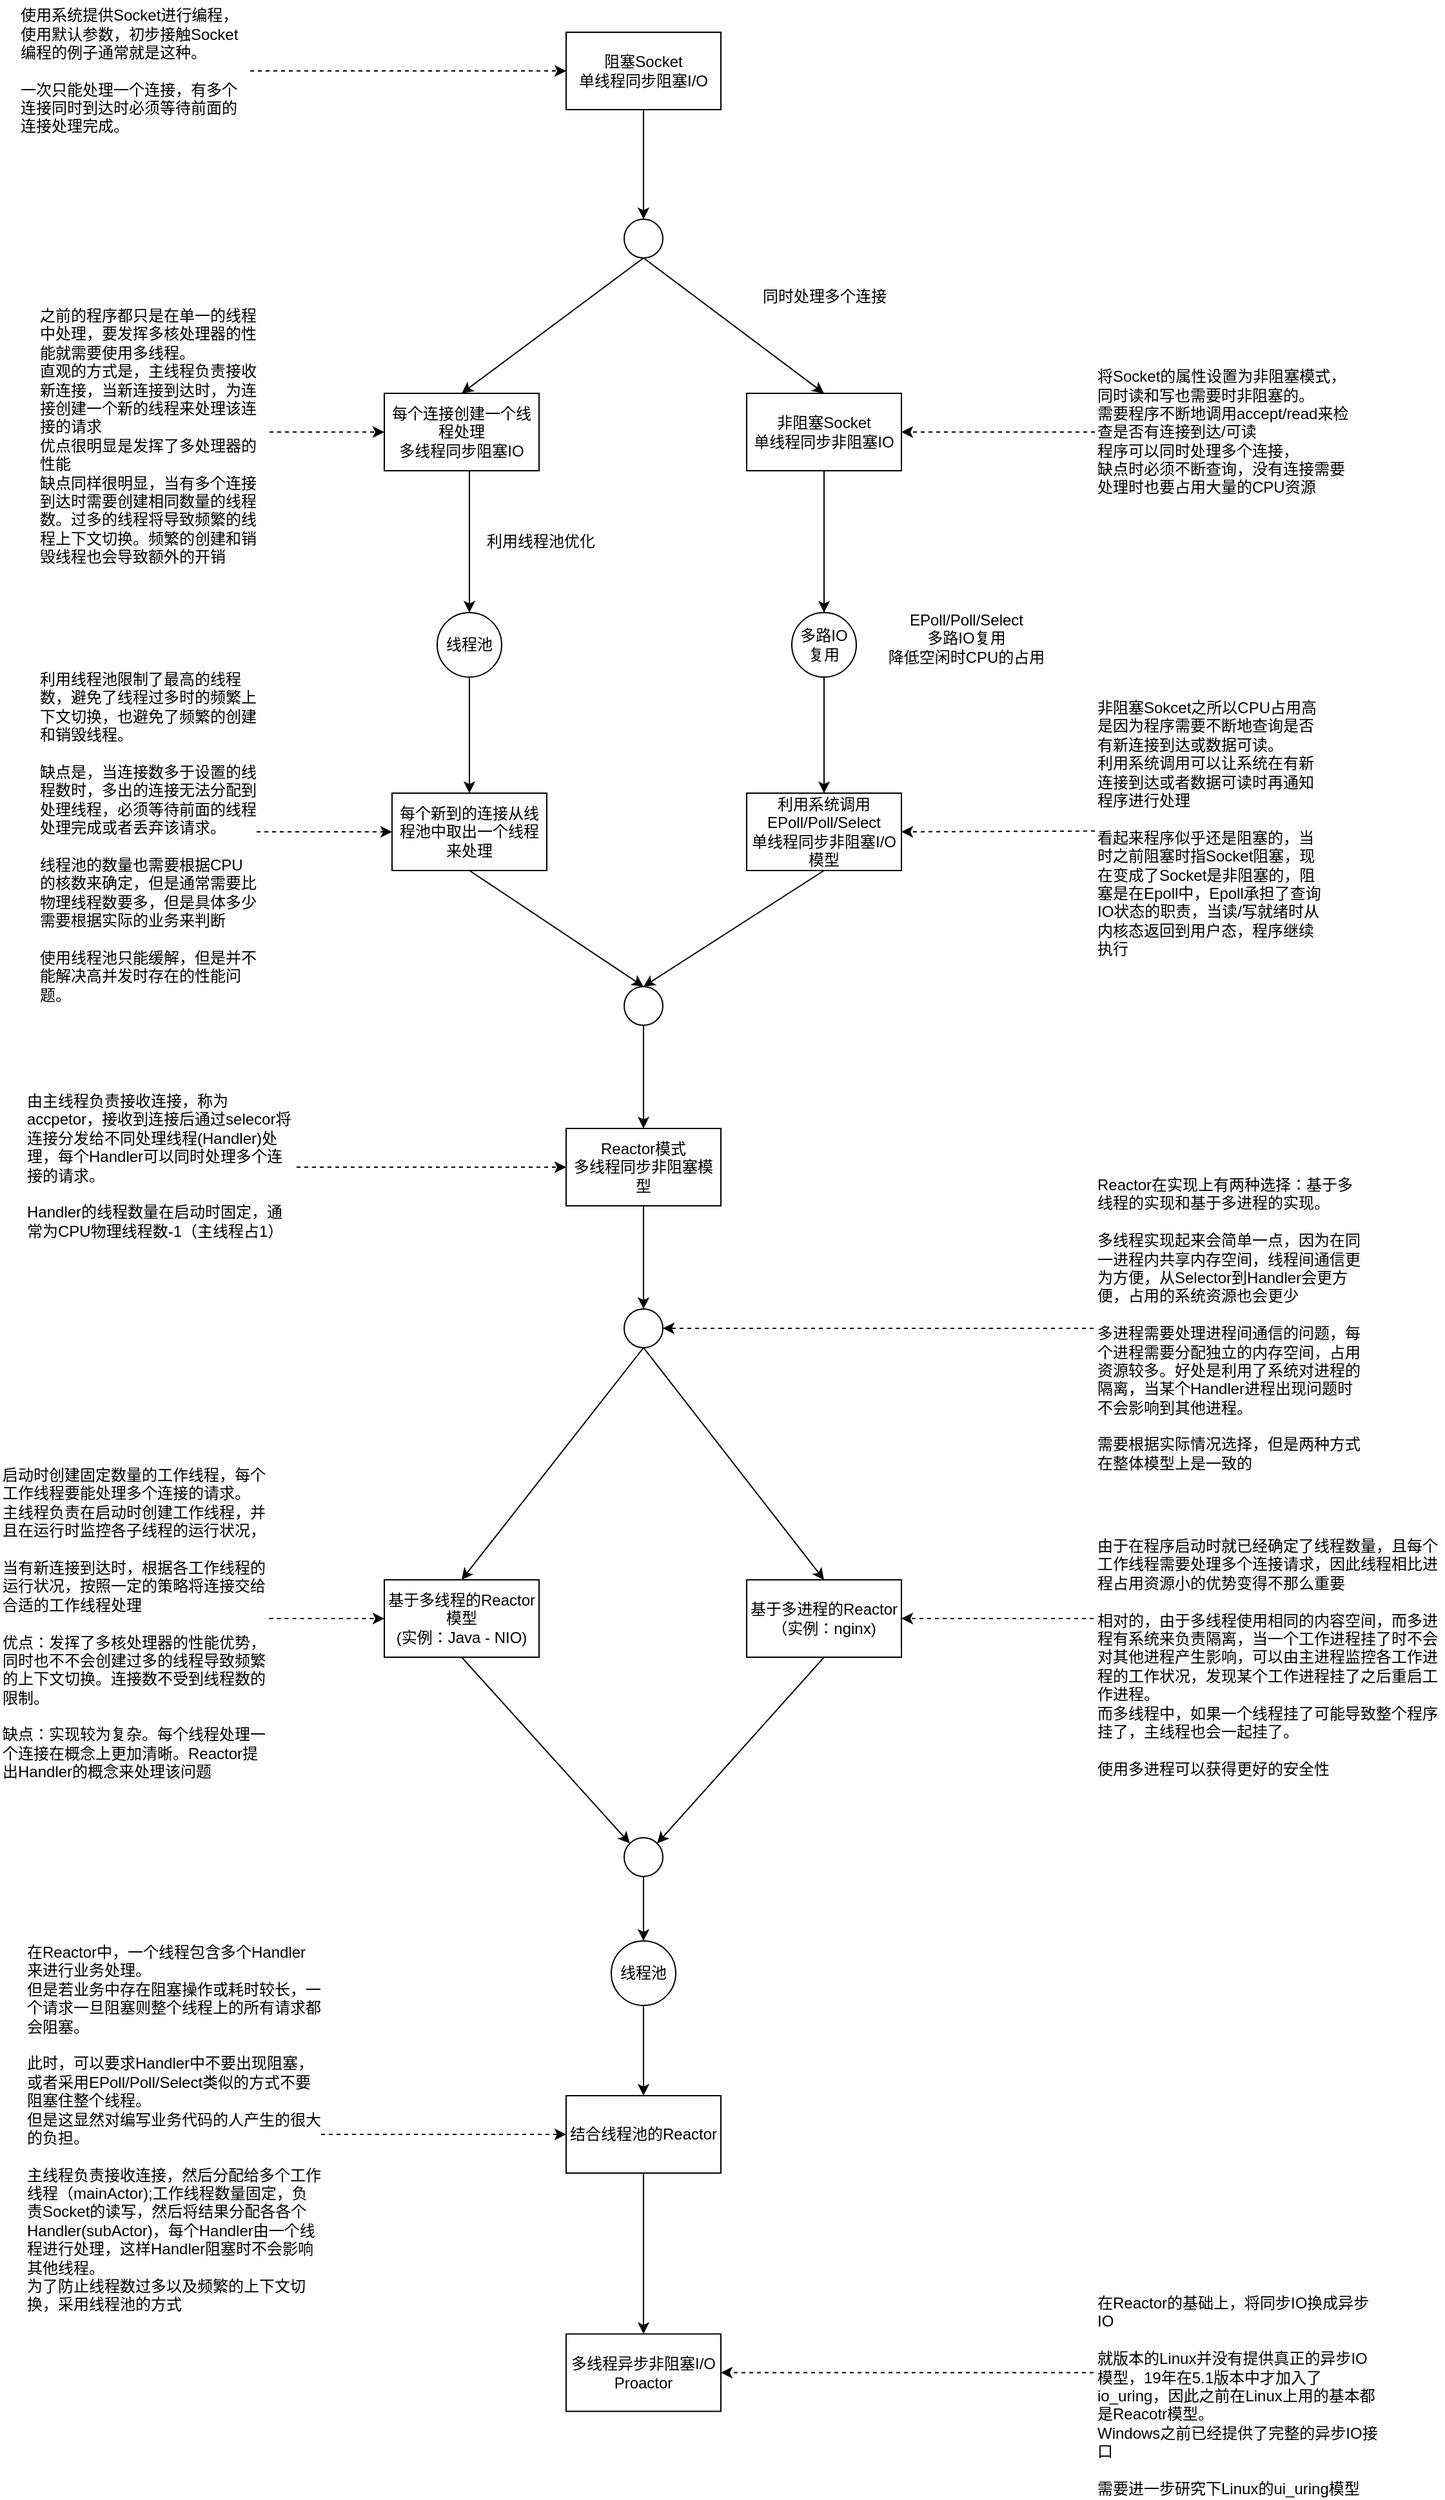 <mxfile version="20.2.3" type="device" pages="2"><diagram name="网络IO模型梳理" id="EY-n12XjxzILuMTg9QPf"><mxGraphModel dx="1209" dy="1914" grid="1" gridSize="10" guides="1" tooltips="1" connect="1" arrows="1" fold="1" page="1" pageScale="1" pageWidth="827" pageHeight="1169" math="0" shadow="0"><root><mxCell id="IfvwFBMRvWZeOpWMusgW-0"/><mxCell id="IfvwFBMRvWZeOpWMusgW-1" parent="IfvwFBMRvWZeOpWMusgW-0"/><mxCell id="IfvwFBMRvWZeOpWMusgW-2" value="阻塞Socket&lt;br&gt;单线程同步阻塞I/O" style="rounded=0;whiteSpace=wrap;html=1;" vertex="1" parent="IfvwFBMRvWZeOpWMusgW-1"><mxGeometry x="460" y="-40" width="120" height="60" as="geometry"/></mxCell><mxCell id="IfvwFBMRvWZeOpWMusgW-3" value="使用系统提供Socket进行编程，使用默认参数，初步接触Socket编程的例子通常就是这种。&lt;br&gt;&lt;br&gt;一次只能处理一个连接，有多个连接同时到达时必须等待前面的连接处理完成。" style="text;html=1;strokeColor=none;fillColor=none;align=left;verticalAlign=middle;whiteSpace=wrap;rounded=0;" vertex="1" parent="IfvwFBMRvWZeOpWMusgW-1"><mxGeometry x="35" y="-65" width="180" height="110" as="geometry"/></mxCell><mxCell id="IfvwFBMRvWZeOpWMusgW-4" value="" style="endArrow=classic;html=1;rounded=0;entryX=0;entryY=0.5;entryDx=0;entryDy=0;dashed=1;exitX=1;exitY=0.5;exitDx=0;exitDy=0;" edge="1" parent="IfvwFBMRvWZeOpWMusgW-1" source="IfvwFBMRvWZeOpWMusgW-3" target="IfvwFBMRvWZeOpWMusgW-2"><mxGeometry width="50" height="50" relative="1" as="geometry"><mxPoint x="236" y="94" as="sourcePoint"/><mxPoint x="276" y="480" as="targetPoint"/></mxGeometry></mxCell><mxCell id="IfvwFBMRvWZeOpWMusgW-6" value="将Socket的属性设置为非阻塞模式，同时读和写也需要时非阻塞的。&lt;br&gt;需要程序不断地调用accept/read来检查是否有连接到达/可读&lt;br&gt;程序可以同时处理多个连接，&lt;br&gt;缺点时必须不断查询，没有连接需要处理时也要占用大量的CPU资源" style="text;html=1;strokeColor=none;fillColor=none;align=left;verticalAlign=middle;whiteSpace=wrap;rounded=0;" vertex="1" parent="IfvwFBMRvWZeOpWMusgW-1"><mxGeometry x="870" y="207.5" width="200" height="125" as="geometry"/></mxCell><mxCell id="IfvwFBMRvWZeOpWMusgW-7" value="" style="endArrow=classic;html=1;rounded=0;dashed=1;entryX=1;entryY=0.5;entryDx=0;entryDy=0;exitX=0;exitY=0.5;exitDx=0;exitDy=0;" edge="1" parent="IfvwFBMRvWZeOpWMusgW-1" source="IfvwFBMRvWZeOpWMusgW-6" target="R8QxZTjYclnyO-vlnlbf-2"><mxGeometry width="50" height="50" relative="1" as="geometry"><mxPoint x="870" y="270" as="sourcePoint"/><mxPoint x="354" y="470" as="targetPoint"/></mxGeometry></mxCell><mxCell id="IfvwFBMRvWZeOpWMusgW-8" value="" style="endArrow=classic;html=1;rounded=0;exitX=0.5;exitY=1;exitDx=0;exitDy=0;strokeWidth=1;entryX=0.5;entryY=0;entryDx=0;entryDy=0;" edge="1" parent="IfvwFBMRvWZeOpWMusgW-1" source="IfvwFBMRvWZeOpWMusgW-2" target="R8QxZTjYclnyO-vlnlbf-0"><mxGeometry width="50" height="50" relative="1" as="geometry"><mxPoint x="156" y="370" as="sourcePoint"/><mxPoint x="400" y="90" as="targetPoint"/></mxGeometry></mxCell><mxCell id="IfvwFBMRvWZeOpWMusgW-9" value="同时处理多个连接" style="text;html=1;align=center;verticalAlign=middle;resizable=0;points=[];autosize=1;strokeColor=none;fillColor=none;" vertex="1" parent="IfvwFBMRvWZeOpWMusgW-1"><mxGeometry x="600" y="150" width="120" height="30" as="geometry"/></mxCell><mxCell id="IfvwFBMRvWZeOpWMusgW-10" value="利用系统调用EPoll/Poll/Select&lt;br&gt;单线程同步非阻塞I/O模型" style="rounded=0;whiteSpace=wrap;html=1;" vertex="1" parent="IfvwFBMRvWZeOpWMusgW-1"><mxGeometry x="600" y="550" width="120" height="60" as="geometry"/></mxCell><mxCell id="IfvwFBMRvWZeOpWMusgW-11" value="非阻塞Sokcet之所以CPU占用高是因为程序需要不断地查询是否有新连接到达或数据可读。&lt;br&gt;利用系统调用可以让系统在有新连接到达或者数据可读时再通知程序进行处理&lt;br&gt;&lt;br&gt;看起来程序似乎还是阻塞的，当时之前阻塞时指Socket阻塞，现在变成了Socket是非阻塞的，阻塞是在Epoll中，Epoll承担了查询IO状态的职责，当读/写就绪时从内核态返回到用户态，程序继续执行" style="text;html=1;strokeColor=none;fillColor=none;align=left;verticalAlign=top;whiteSpace=wrap;rounded=0;" vertex="1" parent="IfvwFBMRvWZeOpWMusgW-1"><mxGeometry x="870" y="470" width="180" height="218.75" as="geometry"/></mxCell><mxCell id="IfvwFBMRvWZeOpWMusgW-14" value="" style="endArrow=classic;html=1;rounded=0;dashed=1;entryX=1;entryY=0.5;entryDx=0;entryDy=0;exitX=0;exitY=0.5;exitDx=0;exitDy=0;" edge="1" parent="IfvwFBMRvWZeOpWMusgW-1" source="IfvwFBMRvWZeOpWMusgW-11" target="IfvwFBMRvWZeOpWMusgW-10"><mxGeometry width="50" height="50" relative="1" as="geometry"><mxPoint x="930" y="430" as="sourcePoint"/><mxPoint x="810" y="410" as="targetPoint"/></mxGeometry></mxCell><mxCell id="IfvwFBMRvWZeOpWMusgW-16" value="&lt;span style=&quot;&quot;&gt;EPoll/Poll&lt;/span&gt;&lt;span style=&quot;&quot;&gt;/Select&lt;/span&gt;&lt;br&gt;多路IO复用&lt;br&gt;降低空闲时CPU的占用" style="text;html=1;align=center;verticalAlign=middle;resizable=0;points=[];autosize=1;strokeColor=none;fillColor=none;" vertex="1" parent="IfvwFBMRvWZeOpWMusgW-1"><mxGeometry x="700" y="400" width="140" height="60" as="geometry"/></mxCell><mxCell id="IfvwFBMRvWZeOpWMusgW-20" value="基于多线程的Reactor模型&lt;br&gt;(实例：Java - NIO)" style="rounded=0;whiteSpace=wrap;html=1;" vertex="1" parent="IfvwFBMRvWZeOpWMusgW-1"><mxGeometry x="319" y="1160" width="120" height="60" as="geometry"/></mxCell><mxCell id="IfvwFBMRvWZeOpWMusgW-21" value="" style="endArrow=classic;html=1;rounded=0;strokeWidth=1;entryX=0.5;entryY=0;entryDx=0;entryDy=0;exitX=0.5;exitY=1;exitDx=0;exitDy=0;" edge="1" parent="IfvwFBMRvWZeOpWMusgW-1" source="R8QxZTjYclnyO-vlnlbf-17" target="IfvwFBMRvWZeOpWMusgW-20"><mxGeometry width="50" height="50" relative="1" as="geometry"><mxPoint x="510" y="920" as="sourcePoint"/><mxPoint x="920" y="500" as="targetPoint"/></mxGeometry></mxCell><mxCell id="IfvwFBMRvWZeOpWMusgW-22" value="" style="endArrow=classic;html=1;rounded=0;strokeWidth=1;exitX=0.5;exitY=1;exitDx=0;exitDy=0;entryX=0.5;entryY=0;entryDx=0;entryDy=0;" edge="1" parent="IfvwFBMRvWZeOpWMusgW-1" target="IfvwFBMRvWZeOpWMusgW-34"><mxGeometry width="50" height="50" relative="1" as="geometry"><mxPoint x="385" y="300" as="sourcePoint"/><mxPoint x="1265" y="-60" as="targetPoint"/></mxGeometry></mxCell><mxCell id="IfvwFBMRvWZeOpWMusgW-23" value="每个新到的连接从线程池中取出一个线程来处理" style="rounded=0;whiteSpace=wrap;html=1;align=center;" vertex="1" parent="IfvwFBMRvWZeOpWMusgW-1"><mxGeometry x="325" y="550" width="120" height="60" as="geometry"/></mxCell><mxCell id="IfvwFBMRvWZeOpWMusgW-24" value="之前的程序都只是在单一的线程中处理，要发挥多核处理器的性能就需要使用多线程。&lt;br&gt;直观的方式是，主线程负责接收新连接，当新连接到达时，为连接创建一个新的线程来处理该连接的请求&lt;br&gt;优点很明显是发挥了多处理器的性能&lt;br&gt;缺点同样很明显，当有多个连接到达时需要创建相同数量的线程数。过多的线程将导致频繁的线程上下文切换。频繁的创建和销毁线程也会导致额外的开销" style="text;html=1;strokeColor=none;fillColor=none;align=left;verticalAlign=top;whiteSpace=wrap;rounded=0;" vertex="1" parent="IfvwFBMRvWZeOpWMusgW-1"><mxGeometry x="50" y="166.25" width="180" height="207.5" as="geometry"/></mxCell><mxCell id="IfvwFBMRvWZeOpWMusgW-25" value="" style="endArrow=classic;html=1;rounded=0;dashed=1;exitX=1;exitY=0.5;exitDx=0;exitDy=0;entryX=0;entryY=0.5;entryDx=0;entryDy=0;" edge="1" parent="IfvwFBMRvWZeOpWMusgW-1" source="IfvwFBMRvWZeOpWMusgW-24" target="R8QxZTjYclnyO-vlnlbf-1"><mxGeometry width="50" height="50" relative="1" as="geometry"><mxPoint x="1160" y="887.5" as="sourcePoint"/><mxPoint x="290" y="590" as="targetPoint"/></mxGeometry></mxCell><mxCell id="IfvwFBMRvWZeOpWMusgW-26" value="利用线程池优化" style="text;html=1;align=center;verticalAlign=middle;resizable=0;points=[];autosize=1;strokeColor=none;fillColor=none;" vertex="1" parent="IfvwFBMRvWZeOpWMusgW-1"><mxGeometry x="385" y="340" width="110" height="30" as="geometry"/></mxCell><mxCell id="IfvwFBMRvWZeOpWMusgW-27" value="利用线程池限制了最高的线程数，避免了线程过多时的频繁上下文切换，也避免了频繁的创建和销毁线程。&lt;br&gt;&lt;br&gt;缺点是，当连接数多于设置的线程数时，多出的连接无法分配到处理线程，必须等待前面的线程处理完成或者丢弃该请求。&lt;br&gt;&lt;br&gt;线程池的数量也需要根据CPU的核数来确定，但是通常需要比物理线程数要多，但是具体多少需要根据实际的业务来判断&lt;br&gt;&lt;br&gt;使用线程池只能缓解，但是并不能解决高并发时存在的性能问题。" style="text;html=1;strokeColor=none;fillColor=none;align=left;verticalAlign=top;whiteSpace=wrap;rounded=0;" vertex="1" parent="IfvwFBMRvWZeOpWMusgW-1"><mxGeometry x="50" y="447.5" width="170" height="265" as="geometry"/></mxCell><mxCell id="IfvwFBMRvWZeOpWMusgW-28" value="" style="endArrow=classic;html=1;rounded=0;dashed=1;entryX=0;entryY=0.5;entryDx=0;entryDy=0;exitX=1;exitY=0.5;exitDx=0;exitDy=0;" edge="1" parent="IfvwFBMRvWZeOpWMusgW-1" source="IfvwFBMRvWZeOpWMusgW-27" target="IfvwFBMRvWZeOpWMusgW-23"><mxGeometry width="50" height="50" relative="1" as="geometry"><mxPoint x="1430" y="830" as="sourcePoint"/><mxPoint x="1429.5" y="740" as="targetPoint"/></mxGeometry></mxCell><mxCell id="IfvwFBMRvWZeOpWMusgW-29" value="基于多进程的Reactor&lt;br&gt;（实例：nginx)" style="rounded=0;whiteSpace=wrap;html=1;" vertex="1" parent="IfvwFBMRvWZeOpWMusgW-1"><mxGeometry x="600" y="1160" width="120" height="60" as="geometry"/></mxCell><mxCell id="IfvwFBMRvWZeOpWMusgW-31" value="启动时创建固定数量的工作线程，每个工作线程要能处理多个连接的请求。&lt;br&gt;主线程负责在启动时创建工作线程，并且在运行时监控各子线程的运行状况，&lt;br&gt;&lt;br&gt;当有新连接到达时，根据各工作线程的运行状况，按照一定的策略将连接交给合适的工作线程处理&lt;br&gt;&lt;br&gt;优点：发挥了多核处理器的性能优势，同时也不不会创建过多的线程导致频繁的上下文切换。连接数不受到线程数的限制。&lt;br&gt;&lt;br&gt;缺点：实现较为复杂。每个线程处理一个连接在概念上更加清晰。Reactor提出Handler的概念来处理该问题" style="text;html=1;strokeColor=none;fillColor=none;align=left;verticalAlign=top;whiteSpace=wrap;rounded=0;dashed=1;dashPattern=1 1;perimeterSpacing=1;" vertex="1" parent="IfvwFBMRvWZeOpWMusgW-1"><mxGeometry x="21.25" y="1065" width="207.5" height="250" as="geometry"/></mxCell><mxCell id="IfvwFBMRvWZeOpWMusgW-32" value="" style="endArrow=classic;html=1;rounded=0;dashed=1;entryX=0;entryY=0.5;entryDx=0;entryDy=0;exitX=1;exitY=0.5;exitDx=0;exitDy=0;" edge="1" parent="IfvwFBMRvWZeOpWMusgW-1" source="IfvwFBMRvWZeOpWMusgW-31" target="IfvwFBMRvWZeOpWMusgW-20"><mxGeometry width="50" height="50" relative="1" as="geometry"><mxPoint x="970" y="450" as="sourcePoint"/><mxPoint x="970" y="360" as="targetPoint"/></mxGeometry></mxCell><mxCell id="IfvwFBMRvWZeOpWMusgW-33" value="由于在程序启动时就已经确定了线程数量，且每个工作线程需要处理多个连接请求，因此线程相比进程占用资源小的优势变得不那么重要&lt;br&gt;&lt;br&gt;相对的，由于多线程使用相同的内容空间，而多进程有系统来负责隔离，当一个工作进程挂了时不会对其他进程产生影响，可以由主进程监控各工作进程的工作状况，发现某个工作进程挂了之后重启工作进程。&lt;br&gt;而多线程中，如果一个线程挂了可能导致整个程序挂了，主线程也会一起挂了。&lt;br&gt;&lt;br&gt;使用多进程可以获得更好的安全性" style="text;html=1;strokeColor=none;fillColor=none;align=left;verticalAlign=top;whiteSpace=wrap;rounded=0;dashed=1;dashPattern=1 1;perimeterSpacing=1;" vertex="1" parent="IfvwFBMRvWZeOpWMusgW-1"><mxGeometry x="870" y="1120" width="270" height="140" as="geometry"/></mxCell><mxCell id="IfvwFBMRvWZeOpWMusgW-34" value="线程池" style="ellipse;whiteSpace=wrap;html=1;aspect=fixed;" vertex="1" parent="IfvwFBMRvWZeOpWMusgW-1"><mxGeometry x="360" y="410" width="50" height="50" as="geometry"/></mxCell><mxCell id="IfvwFBMRvWZeOpWMusgW-35" value="" style="endArrow=classic;html=1;rounded=0;strokeWidth=1;exitX=0.5;exitY=1;exitDx=0;exitDy=0;entryX=0.5;entryY=0;entryDx=0;entryDy=0;" edge="1" parent="IfvwFBMRvWZeOpWMusgW-1" source="IfvwFBMRvWZeOpWMusgW-34" target="IfvwFBMRvWZeOpWMusgW-23"><mxGeometry width="50" height="50" relative="1" as="geometry"><mxPoint x="1355" y="-60.4" as="sourcePoint"/><mxPoint x="1445.0" y="-60.4" as="targetPoint"/></mxGeometry></mxCell><mxCell id="IfvwFBMRvWZeOpWMusgW-36" value="" style="endArrow=classic;html=1;rounded=0;strokeWidth=1;entryX=0.5;entryY=0;entryDx=0;entryDy=0;exitX=0.5;exitY=1;exitDx=0;exitDy=0;" edge="1" parent="IfvwFBMRvWZeOpWMusgW-1" source="IfvwFBMRvWZeOpWMusgW-39" target="R8QxZTjYclnyO-vlnlbf-22"><mxGeometry width="50" height="50" relative="1" as="geometry"><mxPoint x="1260" y="500" as="sourcePoint"/><mxPoint x="475.607" y="1504.393" as="targetPoint"/></mxGeometry></mxCell><mxCell id="IfvwFBMRvWZeOpWMusgW-39" value="" style="ellipse;whiteSpace=wrap;html=1;aspect=fixed;" vertex="1" parent="IfvwFBMRvWZeOpWMusgW-1"><mxGeometry x="505" y="1360" width="30" height="30" as="geometry"/></mxCell><mxCell id="IfvwFBMRvWZeOpWMusgW-40" value="" style="endArrow=classic;html=1;rounded=0;strokeWidth=1;exitX=0.5;exitY=1;exitDx=0;exitDy=0;entryX=1;entryY=0;entryDx=0;entryDy=0;" edge="1" parent="IfvwFBMRvWZeOpWMusgW-1" source="IfvwFBMRvWZeOpWMusgW-29" target="IfvwFBMRvWZeOpWMusgW-39"><mxGeometry width="50" height="50" relative="1" as="geometry"><mxPoint x="1300" y="400" as="sourcePoint"/><mxPoint x="1350" y="350" as="targetPoint"/></mxGeometry></mxCell><mxCell id="IfvwFBMRvWZeOpWMusgW-41" value="" style="endArrow=classic;html=1;rounded=0;strokeWidth=1;exitX=0.5;exitY=1;exitDx=0;exitDy=0;entryX=0;entryY=0;entryDx=0;entryDy=0;" edge="1" parent="IfvwFBMRvWZeOpWMusgW-1" source="IfvwFBMRvWZeOpWMusgW-20" target="IfvwFBMRvWZeOpWMusgW-39"><mxGeometry width="50" height="50" relative="1" as="geometry"><mxPoint x="1220" y="600" as="sourcePoint"/><mxPoint x="1270" y="550" as="targetPoint"/></mxGeometry></mxCell><mxCell id="IfvwFBMRvWZeOpWMusgW-44" value="结合线程池的Reactor" style="rounded=0;whiteSpace=wrap;html=1;" vertex="1" parent="IfvwFBMRvWZeOpWMusgW-1"><mxGeometry x="460" y="1560" width="120" height="60" as="geometry"/></mxCell><mxCell id="IfvwFBMRvWZeOpWMusgW-45" value="" style="endArrow=classic;html=1;rounded=0;strokeWidth=1;exitX=0.5;exitY=1;exitDx=0;exitDy=0;entryX=0.5;entryY=0;entryDx=0;entryDy=0;" edge="1" parent="IfvwFBMRvWZeOpWMusgW-1" source="R8QxZTjYclnyO-vlnlbf-22" target="IfvwFBMRvWZeOpWMusgW-44"><mxGeometry width="50" height="50" relative="1" as="geometry"><mxPoint x="465" y="1530" as="sourcePoint"/><mxPoint x="1760" y="510" as="targetPoint"/></mxGeometry></mxCell><mxCell id="IfvwFBMRvWZeOpWMusgW-46" value="在Reactor中，一个线程包含多个Handler来进行业务处理。&lt;br&gt;但是若业务中存在阻塞操作或耗时较长，一个请求一旦阻塞则整个线程上的所有请求都会阻塞。&lt;br&gt;&lt;br&gt;此时，可以要求Handler中不要出现阻塞，或者采用EPoll/Poll/Select类似的方式不要阻塞住整个线程。&lt;br&gt;但是这显然对编写业务代码的人产生的很大的负担。&lt;br&gt;&lt;br&gt;主线程负责接收连接，然后分配给多个工作线程（mainActor);工作线程数量固定，负责Socket的读写，然后将结果分配各各个Handler(subActor)，每个Handler由一个线程进行处理，这样Handler阻塞时不会影响其他线程。&lt;br&gt;为了防止线程数过多以及频繁的上下文切换，采用线程池的方式" style="text;html=1;strokeColor=none;fillColor=none;align=left;verticalAlign=top;whiteSpace=wrap;rounded=0;" vertex="1" parent="IfvwFBMRvWZeOpWMusgW-1"><mxGeometry x="40" y="1435.25" width="230" height="309.5" as="geometry"/></mxCell><mxCell id="IfvwFBMRvWZeOpWMusgW-47" value="" style="endArrow=classic;html=1;rounded=0;dashed=1;entryX=0;entryY=0.5;entryDx=0;entryDy=0;exitX=1;exitY=0.5;exitDx=0;exitDy=0;" edge="1" parent="IfvwFBMRvWZeOpWMusgW-1" source="IfvwFBMRvWZeOpWMusgW-46" target="IfvwFBMRvWZeOpWMusgW-44"><mxGeometry width="50" height="50" relative="1" as="geometry"><mxPoint x="1800" y="770" as="sourcePoint"/><mxPoint x="1800" y="660" as="targetPoint"/></mxGeometry></mxCell><mxCell id="IfvwFBMRvWZeOpWMusgW-48" value="多线程异步非阻塞I/O&lt;br&gt;Proactor" style="rounded=0;whiteSpace=wrap;html=1;align=center;" vertex="1" parent="IfvwFBMRvWZeOpWMusgW-1"><mxGeometry x="460" y="1744.75" width="120" height="60" as="geometry"/></mxCell><mxCell id="IfvwFBMRvWZeOpWMusgW-49" value="" style="endArrow=classic;html=1;rounded=0;strokeWidth=1;exitX=0.5;exitY=1;exitDx=0;exitDy=0;entryX=0.5;entryY=0;entryDx=0;entryDy=0;" edge="1" parent="IfvwFBMRvWZeOpWMusgW-1" source="IfvwFBMRvWZeOpWMusgW-44" target="IfvwFBMRvWZeOpWMusgW-48"><mxGeometry width="50" height="50" relative="1" as="geometry"><mxPoint x="2090" y="730" as="sourcePoint"/><mxPoint x="2140" y="680" as="targetPoint"/></mxGeometry></mxCell><mxCell id="IfvwFBMRvWZeOpWMusgW-50" value="" style="endArrow=classic;html=1;rounded=0;dashed=1;entryX=1;entryY=0.5;entryDx=0;entryDy=0;exitX=0;exitY=0.5;exitDx=0;exitDy=0;" edge="1" parent="IfvwFBMRvWZeOpWMusgW-1" source="IfvwFBMRvWZeOpWMusgW-33" target="IfvwFBMRvWZeOpWMusgW-29"><mxGeometry width="50" height="50" relative="1" as="geometry"><mxPoint x="709.0" y="886" as="sourcePoint"/><mxPoint x="580" y="1020" as="targetPoint"/></mxGeometry></mxCell><mxCell id="R8QxZTjYclnyO-vlnlbf-0" value="" style="ellipse;whiteSpace=wrap;html=1;aspect=fixed;" vertex="1" parent="IfvwFBMRvWZeOpWMusgW-1"><mxGeometry x="505" y="105" width="30" height="30" as="geometry"/></mxCell><mxCell id="R8QxZTjYclnyO-vlnlbf-1" value="每个连接创建一个线程处理&lt;br&gt;多线程同步阻塞IO" style="rounded=0;whiteSpace=wrap;html=1;" vertex="1" parent="IfvwFBMRvWZeOpWMusgW-1"><mxGeometry x="319" y="240" width="120" height="60" as="geometry"/></mxCell><mxCell id="R8QxZTjYclnyO-vlnlbf-2" value="非阻塞Socket&lt;br&gt;单线程同步非阻塞IO" style="rounded=0;whiteSpace=wrap;html=1;" vertex="1" parent="IfvwFBMRvWZeOpWMusgW-1"><mxGeometry x="600" y="240" width="120" height="60" as="geometry"/></mxCell><mxCell id="R8QxZTjYclnyO-vlnlbf-4" value="" style="endArrow=classic;html=1;rounded=0;entryX=0.5;entryY=0;entryDx=0;entryDy=0;exitX=0.5;exitY=1;exitDx=0;exitDy=0;" edge="1" parent="IfvwFBMRvWZeOpWMusgW-1" source="R8QxZTjYclnyO-vlnlbf-0" target="R8QxZTjYclnyO-vlnlbf-1"><mxGeometry width="50" height="50" relative="1" as="geometry"><mxPoint x="400" y="130" as="sourcePoint"/><mxPoint x="450" y="80" as="targetPoint"/></mxGeometry></mxCell><mxCell id="R8QxZTjYclnyO-vlnlbf-5" value="" style="endArrow=classic;html=1;rounded=0;entryX=0.5;entryY=0;entryDx=0;entryDy=0;exitX=0.5;exitY=1;exitDx=0;exitDy=0;" edge="1" parent="IfvwFBMRvWZeOpWMusgW-1" source="R8QxZTjYclnyO-vlnlbf-0" target="R8QxZTjYclnyO-vlnlbf-2"><mxGeometry width="50" height="50" relative="1" as="geometry"><mxPoint x="400" y="180" as="sourcePoint"/><mxPoint x="450" y="130" as="targetPoint"/></mxGeometry></mxCell><mxCell id="R8QxZTjYclnyO-vlnlbf-6" value="多路IO复用" style="ellipse;whiteSpace=wrap;html=1;aspect=fixed;" vertex="1" parent="IfvwFBMRvWZeOpWMusgW-1"><mxGeometry x="635" y="410" width="50" height="50" as="geometry"/></mxCell><mxCell id="R8QxZTjYclnyO-vlnlbf-7" value="" style="endArrow=classic;html=1;rounded=0;exitX=0.5;exitY=1;exitDx=0;exitDy=0;entryX=0.5;entryY=0;entryDx=0;entryDy=0;" edge="1" parent="IfvwFBMRvWZeOpWMusgW-1" source="R8QxZTjYclnyO-vlnlbf-2" target="R8QxZTjYclnyO-vlnlbf-6"><mxGeometry width="50" height="50" relative="1" as="geometry"><mxPoint x="510" y="430" as="sourcePoint"/><mxPoint x="560" y="380" as="targetPoint"/></mxGeometry></mxCell><mxCell id="R8QxZTjYclnyO-vlnlbf-8" value="" style="endArrow=classic;html=1;rounded=0;exitX=0.5;exitY=1;exitDx=0;exitDy=0;entryX=0.5;entryY=0;entryDx=0;entryDy=0;" edge="1" parent="IfvwFBMRvWZeOpWMusgW-1" source="R8QxZTjYclnyO-vlnlbf-6" target="IfvwFBMRvWZeOpWMusgW-10"><mxGeometry width="50" height="50" relative="1" as="geometry"><mxPoint x="530" y="500" as="sourcePoint"/><mxPoint x="580" y="450" as="targetPoint"/></mxGeometry></mxCell><mxCell id="R8QxZTjYclnyO-vlnlbf-9" value="" style="ellipse;whiteSpace=wrap;html=1;aspect=fixed;" vertex="1" parent="IfvwFBMRvWZeOpWMusgW-1"><mxGeometry x="505" y="700" width="30" height="30" as="geometry"/></mxCell><mxCell id="R8QxZTjYclnyO-vlnlbf-10" value="" style="endArrow=classic;html=1;rounded=0;exitX=0.5;exitY=1;exitDx=0;exitDy=0;entryX=0.5;entryY=0;entryDx=0;entryDy=0;" edge="1" parent="IfvwFBMRvWZeOpWMusgW-1" source="IfvwFBMRvWZeOpWMusgW-23" target="R8QxZTjYclnyO-vlnlbf-9"><mxGeometry width="50" height="50" relative="1" as="geometry"><mxPoint x="410" y="710" as="sourcePoint"/><mxPoint x="460" y="660" as="targetPoint"/></mxGeometry></mxCell><mxCell id="R8QxZTjYclnyO-vlnlbf-11" value="" style="endArrow=classic;html=1;rounded=0;exitX=0.5;exitY=1;exitDx=0;exitDy=0;entryX=0.5;entryY=0;entryDx=0;entryDy=0;" edge="1" parent="IfvwFBMRvWZeOpWMusgW-1" source="IfvwFBMRvWZeOpWMusgW-10" target="R8QxZTjYclnyO-vlnlbf-9"><mxGeometry width="50" height="50" relative="1" as="geometry"><mxPoint x="600" y="720" as="sourcePoint"/><mxPoint x="650" y="670" as="targetPoint"/></mxGeometry></mxCell><mxCell id="R8QxZTjYclnyO-vlnlbf-12" value="Reactor模式&lt;br&gt;多线程同步非阻塞模型" style="rounded=0;whiteSpace=wrap;html=1;" vertex="1" parent="IfvwFBMRvWZeOpWMusgW-1"><mxGeometry x="460" y="810" width="120" height="60" as="geometry"/></mxCell><mxCell id="R8QxZTjYclnyO-vlnlbf-13" value="" style="endArrow=classic;html=1;rounded=0;exitX=0.5;exitY=1;exitDx=0;exitDy=0;entryX=0.5;entryY=0;entryDx=0;entryDy=0;" edge="1" parent="IfvwFBMRvWZeOpWMusgW-1" source="R8QxZTjYclnyO-vlnlbf-9" target="R8QxZTjYclnyO-vlnlbf-12"><mxGeometry width="50" height="50" relative="1" as="geometry"><mxPoint x="350" y="790" as="sourcePoint"/><mxPoint x="400" y="740" as="targetPoint"/></mxGeometry></mxCell><mxCell id="R8QxZTjYclnyO-vlnlbf-14" value="由主线程负责接收连接，称为accpetor，接收到连接后通过selecor将连接分发给不同处理线程(Handler)处理，每个Handler可以同时处理多个连接的请求。&lt;br&gt;&lt;br&gt;Handler的线程数量在启动时固定，通常为CPU物理线程数-1（主线程占1）" style="text;html=1;strokeColor=none;fillColor=none;align=left;verticalAlign=top;whiteSpace=wrap;rounded=0;dashed=1;dashPattern=1 1;perimeterSpacing=1;" vertex="1" parent="IfvwFBMRvWZeOpWMusgW-1"><mxGeometry x="40" y="775" width="210" height="130" as="geometry"/></mxCell><mxCell id="R8QxZTjYclnyO-vlnlbf-16" value="" style="endArrow=classic;html=1;rounded=0;dashed=1;entryX=0;entryY=0.5;entryDx=0;entryDy=0;exitX=1;exitY=0.5;exitDx=0;exitDy=0;" edge="1" parent="IfvwFBMRvWZeOpWMusgW-1" source="R8QxZTjYclnyO-vlnlbf-14" target="R8QxZTjYclnyO-vlnlbf-12"><mxGeometry width="50" height="50" relative="1" as="geometry"><mxPoint x="290" y="824.5" as="sourcePoint"/><mxPoint x="395" y="824.5" as="targetPoint"/></mxGeometry></mxCell><mxCell id="R8QxZTjYclnyO-vlnlbf-17" value="" style="ellipse;whiteSpace=wrap;html=1;aspect=fixed;" vertex="1" parent="IfvwFBMRvWZeOpWMusgW-1"><mxGeometry x="505" y="950" width="30" height="30" as="geometry"/></mxCell><mxCell id="R8QxZTjYclnyO-vlnlbf-18" value="" style="endArrow=classic;html=1;rounded=0;strokeWidth=1;entryX=0.5;entryY=0;entryDx=0;entryDy=0;exitX=0.5;exitY=1;exitDx=0;exitDy=0;" edge="1" parent="IfvwFBMRvWZeOpWMusgW-1" source="R8QxZTjYclnyO-vlnlbf-12" target="R8QxZTjYclnyO-vlnlbf-17"><mxGeometry width="50" height="50" relative="1" as="geometry"><mxPoint x="520" y="930" as="sourcePoint"/><mxPoint x="400" y="1170" as="targetPoint"/></mxGeometry></mxCell><mxCell id="R8QxZTjYclnyO-vlnlbf-19" value="" style="endArrow=classic;html=1;rounded=0;strokeWidth=1;entryX=0.5;entryY=0;entryDx=0;entryDy=0;exitX=0.5;exitY=1;exitDx=0;exitDy=0;" edge="1" parent="IfvwFBMRvWZeOpWMusgW-1" source="R8QxZTjYclnyO-vlnlbf-17" target="IfvwFBMRvWZeOpWMusgW-29"><mxGeometry width="50" height="50" relative="1" as="geometry"><mxPoint x="530" y="940" as="sourcePoint"/><mxPoint x="410" y="1180" as="targetPoint"/></mxGeometry></mxCell><mxCell id="R8QxZTjYclnyO-vlnlbf-20" value="Reactor在实现上有两种选择：基于多线程的实现和基于多进程的实现。&lt;br&gt;&lt;br&gt;多线程实现起来会简单一点，因为在同一进程内共享内存空间，线程间通信更为方便，从Selector到Handler会更方便，占用的系统资源也会更少&lt;br&gt;&lt;br&gt;多进程需要处理进程间通信的问题，每个进程需要分配独立的内存空间，占用资源较多。好处是利用了系统对进程的隔离，当某个Handler进程出现问题时不会影响到其他进程。&lt;br&gt;&lt;br&gt;需要根据实际情况选择，但是两种方式在整体模型上是一致的" style="text;html=1;strokeColor=none;fillColor=none;align=left;verticalAlign=top;whiteSpace=wrap;rounded=0;dashed=1;dashPattern=1 1;perimeterSpacing=1;" vertex="1" parent="IfvwFBMRvWZeOpWMusgW-1"><mxGeometry x="870" y="840" width="207.5" height="250" as="geometry"/></mxCell><mxCell id="R8QxZTjYclnyO-vlnlbf-21" value="" style="endArrow=classic;html=1;rounded=0;dashed=1;entryX=1;entryY=0.5;entryDx=0;entryDy=0;exitX=0;exitY=0.5;exitDx=0;exitDy=0;" edge="1" parent="IfvwFBMRvWZeOpWMusgW-1" source="R8QxZTjYclnyO-vlnlbf-20" target="R8QxZTjYclnyO-vlnlbf-17"><mxGeometry width="50" height="50" relative="1" as="geometry"><mxPoint x="969" y="1285" as="sourcePoint"/><mxPoint x="730" y="1200" as="targetPoint"/></mxGeometry></mxCell><mxCell id="R8QxZTjYclnyO-vlnlbf-22" value="线程池" style="ellipse;whiteSpace=wrap;html=1;aspect=fixed;" vertex="1" parent="IfvwFBMRvWZeOpWMusgW-1"><mxGeometry x="495" y="1440" width="50" height="50" as="geometry"/></mxCell><mxCell id="DT-38tBdWvTuadqZOugv-0" value="在Reactor的基础上，将同步IO换成异步IO&lt;br&gt;&lt;br&gt;就版本的Linux并没有提供真正的异步IO模型，19年在5.1版本中才加入了io_uring，因此之前在Linux上用的基本都是Reacotr模型。&lt;br&gt;Windows之前已经提供了完整的异步IO接口&lt;br&gt;&lt;br&gt;需要进一步研究下Linux的ui_uring模型" style="text;html=1;strokeColor=none;fillColor=none;align=left;verticalAlign=top;whiteSpace=wrap;rounded=0;dashed=1;dashPattern=1 1;perimeterSpacing=1;" vertex="1" parent="IfvwFBMRvWZeOpWMusgW-1"><mxGeometry x="870" y="1707.13" width="220" height="135.25" as="geometry"/></mxCell><mxCell id="DT-38tBdWvTuadqZOugv-1" value="" style="endArrow=classic;html=1;rounded=0;dashed=1;entryX=1;entryY=0.5;entryDx=0;entryDy=0;exitX=0;exitY=0.5;exitDx=0;exitDy=0;" edge="1" parent="IfvwFBMRvWZeOpWMusgW-1" source="DT-38tBdWvTuadqZOugv-0" target="IfvwFBMRvWZeOpWMusgW-48"><mxGeometry width="50" height="50" relative="1" as="geometry"><mxPoint x="280" y="1600" as="sourcePoint"/><mxPoint x="470" y="1600" as="targetPoint"/></mxGeometry></mxCell></root></mxGraphModel></diagram><diagram id="kgpKYQtTHZ0yAKxKKP6v" name="Page-1"><mxGraphModel dx="1209" dy="745" grid="0" gridSize="10" guides="1" tooltips="1" connect="1" arrows="1" fold="1" page="1" pageScale="1" pageWidth="850" pageHeight="1100" math="0" shadow="0"><root><mxCell id="0"/><mxCell id="1" parent="0"/><mxCell id="KP3ERWCuFx8nPVMTeJbL-1" value="阻塞Socket&lt;br&gt;单线程阻塞I/O模型" style="rounded=0;whiteSpace=wrap;html=1;" parent="1" vertex="1"><mxGeometry x="70" y="570" width="120" height="60" as="geometry"/></mxCell><mxCell id="KP3ERWCuFx8nPVMTeJbL-2" value="使用系统提供Socket进行编程，使用默认参数，初步接触Socket编程的例子通常就是这种。&lt;br&gt;&lt;br&gt;一次只能处理一个连接，有多个连接同时到达时必须等待前面的连接处理完成。" style="text;html=1;strokeColor=none;fillColor=none;align=left;verticalAlign=middle;whiteSpace=wrap;rounded=0;" parent="1" vertex="1"><mxGeometry x="40" y="760" width="180" height="110" as="geometry"/></mxCell><mxCell id="KP3ERWCuFx8nPVMTeJbL-3" value="" style="endArrow=classic;html=1;rounded=0;entryX=0.5;entryY=1;entryDx=0;entryDy=0;dashed=1;exitX=0.5;exitY=0;exitDx=0;exitDy=0;" parent="1" source="KP3ERWCuFx8nPVMTeJbL-2" target="KP3ERWCuFx8nPVMTeJbL-1" edge="1"><mxGeometry width="50" height="50" relative="1" as="geometry"><mxPoint x="90" y="680" as="sourcePoint"/><mxPoint x="280" y="630" as="targetPoint"/></mxGeometry></mxCell><mxCell id="KP3ERWCuFx8nPVMTeJbL-4" value="非阻塞Socket" style="rounded=0;whiteSpace=wrap;html=1;" parent="1" vertex="1"><mxGeometry x="360" y="570" width="120" height="60" as="geometry"/></mxCell><mxCell id="KP3ERWCuFx8nPVMTeJbL-5" value="将Socket的属性设置为非阻塞模式，同时读和写也需要时非阻塞的。&lt;br&gt;需要程序不断地调用accept/read来检查是否有连接到达/可读&lt;br&gt;程序可以同时处理多个连接，&lt;br&gt;缺点时必须不断查询，没有连接需要处理时也要占用大量的CPU资源" style="text;html=1;strokeColor=none;fillColor=none;align=left;verticalAlign=middle;whiteSpace=wrap;rounded=0;" parent="1" vertex="1"><mxGeometry x="320" y="752.5" width="200" height="125" as="geometry"/></mxCell><mxCell id="KP3ERWCuFx8nPVMTeJbL-6" value="" style="endArrow=classic;html=1;rounded=0;dashed=1;exitX=0.5;exitY=0;exitDx=0;exitDy=0;entryX=0.5;entryY=1;entryDx=0;entryDy=0;" parent="1" source="KP3ERWCuFx8nPVMTeJbL-5" target="KP3ERWCuFx8nPVMTeJbL-4" edge="1"><mxGeometry width="50" height="50" relative="1" as="geometry"><mxPoint x="300" y="700" as="sourcePoint"/><mxPoint x="360" y="630" as="targetPoint"/></mxGeometry></mxCell><mxCell id="KP3ERWCuFx8nPVMTeJbL-7" value="" style="endArrow=classic;html=1;rounded=0;exitX=1;exitY=0.5;exitDx=0;exitDy=0;entryX=0;entryY=0.5;entryDx=0;entryDy=0;strokeWidth=1;" parent="1" source="KP3ERWCuFx8nPVMTeJbL-1" target="KP3ERWCuFx8nPVMTeJbL-4" edge="1"><mxGeometry width="50" height="50" relative="1" as="geometry"><mxPoint x="200" y="520" as="sourcePoint"/><mxPoint x="250" y="470" as="targetPoint"/></mxGeometry></mxCell><mxCell id="KP3ERWCuFx8nPVMTeJbL-10" value="同时处理多个连接" style="text;html=1;align=center;verticalAlign=middle;resizable=0;points=[];autosize=1;strokeColor=none;fillColor=none;" parent="1" vertex="1"><mxGeometry x="210" y="570" width="120" height="30" as="geometry"/></mxCell><mxCell id="KP3ERWCuFx8nPVMTeJbL-11" value="利用系统调用EPoll/Poll/Select&lt;br&gt;单线程同步非阻塞I/O模型" style="rounded=0;whiteSpace=wrap;html=1;" parent="1" vertex="1"><mxGeometry x="650" y="570" width="120" height="60" as="geometry"/></mxCell><mxCell id="KP3ERWCuFx8nPVMTeJbL-12" value="非阻塞Sokcet之所以CPU占用高是因为程序需要不断地查询是否有新连接到达或数据可读。&lt;br&gt;利用系统调用可以让系统在有新连接到达或者数据可读时再通知程序进行处理" style="text;html=1;strokeColor=none;fillColor=none;align=left;verticalAlign=top;whiteSpace=wrap;rounded=0;" parent="1" vertex="1"><mxGeometry x="622.5" y="757.5" width="175" height="120" as="geometry"/></mxCell><mxCell id="KP3ERWCuFx8nPVMTeJbL-13" value="" style="endArrow=classic;html=1;rounded=0;exitX=1;exitY=0.5;exitDx=0;exitDy=0;strokeWidth=1;entryX=0;entryY=0.5;entryDx=0;entryDy=0;" parent="1" source="KP3ERWCuFx8nPVMTeJbL-4" target="KP3ERWCuFx8nPVMTeJbL-11" edge="1"><mxGeometry width="50" height="50" relative="1" as="geometry"><mxPoint x="490" y="599" as="sourcePoint"/><mxPoint x="600" y="590" as="targetPoint"/></mxGeometry></mxCell><mxCell id="KP3ERWCuFx8nPVMTeJbL-15" value="降低空闲时CPU的占用" style="text;html=1;align=center;verticalAlign=middle;resizable=0;points=[];autosize=1;strokeColor=none;fillColor=none;" parent="1" vertex="1"><mxGeometry x="490" y="570" width="140" height="30" as="geometry"/></mxCell><mxCell id="KP3ERWCuFx8nPVMTeJbL-16" value="" style="endArrow=classic;html=1;rounded=0;dashed=1;entryX=0.5;entryY=1;entryDx=0;entryDy=0;exitX=0.5;exitY=0;exitDx=0;exitDy=0;" parent="1" source="KP3ERWCuFx8nPVMTeJbL-12" target="KP3ERWCuFx8nPVMTeJbL-11" edge="1"><mxGeometry width="50" height="50" relative="1" as="geometry"><mxPoint x="710" y="740" as="sourcePoint"/><mxPoint x="709.5" y="650" as="targetPoint"/></mxGeometry></mxCell><mxCell id="KP3ERWCuFx8nPVMTeJbL-18" value="" style="endArrow=classic;html=1;rounded=0;strokeWidth=1;exitX=1;exitY=0.5;exitDx=0;exitDy=0;entryX=0;entryY=0.5;entryDx=0;entryDy=0;" parent="1" source="KP3ERWCuFx8nPVMTeJbL-11" target="KP3ERWCuFx8nPVMTeJbL-22" edge="1"><mxGeometry width="50" height="50" relative="1" as="geometry"><mxPoint x="800" y="590" as="sourcePoint"/><mxPoint x="940" y="600" as="targetPoint"/></mxGeometry></mxCell><mxCell id="KP3ERWCuFx8nPVMTeJbL-21" value="发挥多核CPU性能" style="text;html=1;align=center;verticalAlign=middle;resizable=0;points=[];autosize=1;strokeColor=none;fillColor=none;" parent="1" vertex="1"><mxGeometry x="790" y="570" width="120" height="30" as="geometry"/></mxCell><mxCell id="KP3ERWCuFx8nPVMTeJbL-22" value="" style="ellipse;whiteSpace=wrap;html=1;aspect=fixed;" parent="1" vertex="1"><mxGeometry x="950" y="575" width="50" height="50" as="geometry"/></mxCell><mxCell id="KP3ERWCuFx8nPVMTeJbL-33" value="为每个新到来的连接创建一个线程来处理" style="rounded=0;whiteSpace=wrap;html=1;" parent="1" vertex="1"><mxGeometry x="1090" y="680" width="120" height="60" as="geometry"/></mxCell><mxCell id="KP3ERWCuFx8nPVMTeJbL-34" value="" style="endArrow=classic;html=1;rounded=0;strokeWidth=1;exitX=1;exitY=1;exitDx=0;exitDy=0;entryX=0;entryY=0;entryDx=0;entryDy=0;" parent="1" source="KP3ERWCuFx8nPVMTeJbL-22" target="KP3ERWCuFx8nPVMTeJbL-33" edge="1"><mxGeometry width="50" height="50" relative="1" as="geometry"><mxPoint x="1100" y="660" as="sourcePoint"/><mxPoint x="1150" y="610" as="targetPoint"/></mxGeometry></mxCell><mxCell id="KP3ERWCuFx8nPVMTeJbL-35" value="基于多线程的Reactor模型&lt;br&gt;(实例：Java - NIO)" style="rounded=0;whiteSpace=wrap;html=1;" parent="1" vertex="1"><mxGeometry x="1180" y="470" width="120" height="60" as="geometry"/></mxCell><mxCell id="KP3ERWCuFx8nPVMTeJbL-36" value="" style="endArrow=classic;html=1;rounded=0;strokeWidth=1;exitX=1;exitY=0;exitDx=0;exitDy=0;entryX=0;entryY=1;entryDx=0;entryDy=0;" parent="1" source="KP3ERWCuFx8nPVMTeJbL-22" target="KP3ERWCuFx8nPVMTeJbL-35" edge="1"><mxGeometry width="50" height="50" relative="1" as="geometry"><mxPoint x="970" y="550" as="sourcePoint"/><mxPoint x="1020" y="500" as="targetPoint"/></mxGeometry></mxCell><mxCell id="KP3ERWCuFx8nPVMTeJbL-38" value="" style="endArrow=classic;html=1;rounded=0;strokeWidth=1;exitX=1;exitY=0.5;exitDx=0;exitDy=0;entryX=0;entryY=0.5;entryDx=0;entryDy=0;" parent="1" source="KP3ERWCuFx8nPVMTeJbL-33" target="KP3ERWCuFx8nPVMTeJbL-53" edge="1"><mxGeometry width="50" height="50" relative="1" as="geometry"><mxPoint x="1320" y="750" as="sourcePoint"/><mxPoint x="1280" y="710" as="targetPoint"/></mxGeometry></mxCell><mxCell id="KP3ERWCuFx8nPVMTeJbL-39" value="每个新到的连接从线程池中取出一个线程来处理" style="rounded=0;whiteSpace=wrap;html=1;" parent="1" vertex="1"><mxGeometry x="1500" y="680" width="120" height="60" as="geometry"/></mxCell><mxCell id="KP3ERWCuFx8nPVMTeJbL-40" value="之前的程序都只是在单一的线程中处理，要发挥多核处理器的性能就需要使用多线程。&lt;br&gt;直观的方式是，主线程负责接收新连接，当新连接到达时，为连接创建一个新的线程来处理该连接的请求&lt;br&gt;优点很明显是发挥了多处理器的性能&lt;br&gt;缺点同样很明显，当有多个连接到达时需要创建相同数量的线程数。过多的线程将导致频繁的线程上下文切换。频繁的创建和销毁线程也会导致额外的开销" style="text;html=1;strokeColor=none;fillColor=none;align=left;verticalAlign=top;whiteSpace=wrap;rounded=0;" parent="1" vertex="1"><mxGeometry x="1046.25" y="830" width="207.5" height="170" as="geometry"/></mxCell><mxCell id="KP3ERWCuFx8nPVMTeJbL-41" value="" style="endArrow=classic;html=1;rounded=0;dashed=1;entryX=0.5;entryY=1;entryDx=0;entryDy=0;exitX=0.5;exitY=0;exitDx=0;exitDy=0;" parent="1" source="KP3ERWCuFx8nPVMTeJbL-40" target="KP3ERWCuFx8nPVMTeJbL-33" edge="1"><mxGeometry width="50" height="50" relative="1" as="geometry"><mxPoint x="1160" y="887.5" as="sourcePoint"/><mxPoint x="1160" y="760" as="targetPoint"/></mxGeometry></mxCell><mxCell id="KP3ERWCuFx8nPVMTeJbL-42" value="利用线程池优化" style="text;html=1;align=center;verticalAlign=middle;resizable=0;points=[];autosize=1;strokeColor=none;fillColor=none;" parent="1" vertex="1"><mxGeometry x="1280" y="655" width="110" height="30" as="geometry"/></mxCell><mxCell id="KP3ERWCuFx8nPVMTeJbL-45" value="利用线程池限制了最高的线程数，避免了线程过多时的频繁上下文切换，也避免了频繁的创建和销毁线程。&lt;br&gt;&lt;br&gt;缺点是，当连接数多于设置的线程数时，多出的连接无法分配到处理线程，必须等待前面的线程处理完成或者丢弃该请求。&lt;br&gt;&lt;br&gt;线程池的数量也需要根据CPU的核数来确定，但是通常需要比物理线程数要多，但是具体多少需要根据实际的业务来判断" style="text;html=1;strokeColor=none;fillColor=none;align=left;verticalAlign=top;whiteSpace=wrap;rounded=0;" parent="1" vertex="1"><mxGeometry x="1456.25" y="850" width="207.5" height="200" as="geometry"/></mxCell><mxCell id="KP3ERWCuFx8nPVMTeJbL-46" value="" style="endArrow=classic;html=1;rounded=0;dashed=1;entryX=0.5;entryY=1;entryDx=0;entryDy=0;exitX=0.5;exitY=0;exitDx=0;exitDy=0;" parent="1" source="KP3ERWCuFx8nPVMTeJbL-45" target="KP3ERWCuFx8nPVMTeJbL-39" edge="1"><mxGeometry width="50" height="50" relative="1" as="geometry"><mxPoint x="1430" y="830" as="sourcePoint"/><mxPoint x="1429.5" y="740" as="targetPoint"/></mxGeometry></mxCell><mxCell id="KP3ERWCuFx8nPVMTeJbL-47" value="基于多进程的Reactor&lt;br&gt;（实例：nginx)" style="rounded=0;whiteSpace=wrap;html=1;" parent="1" vertex="1"><mxGeometry x="1180" y="310" width="120" height="60" as="geometry"/></mxCell><mxCell id="KP3ERWCuFx8nPVMTeJbL-48" value="" style="endArrow=classic;html=1;rounded=0;strokeWidth=1;exitX=0.5;exitY=0;exitDx=0;exitDy=0;" parent="1" source="KP3ERWCuFx8nPVMTeJbL-35" target="KP3ERWCuFx8nPVMTeJbL-47" edge="1"><mxGeometry width="50" height="50" relative="1" as="geometry"><mxPoint x="1300" y="500" as="sourcePoint"/><mxPoint x="1350" y="450" as="targetPoint"/></mxGeometry></mxCell><mxCell id="KP3ERWCuFx8nPVMTeJbL-49" value="启动时创建固定数量的工作线程，每个工作线程要能处理多个连接的请求。&lt;br&gt;主线程负责在启动时创建工作线程，并且在运行时监控各子线程的运行状况，&lt;br&gt;&lt;br&gt;当有新连接到达时，根据各工作线程的运行状况，按照一定的策略将连接交给合适的工作线程处理&lt;br&gt;&lt;br&gt;优点：发挥了多核处理器的性能优势，同时也不不会创建过多的线程导致频繁的上下文切换。连接数不受到线程数的限制。&lt;br&gt;&lt;br&gt;缺点：实现较为复杂。每个线程处理一个连接在概念上更加清晰。Reactor提出Handler的概念来处理该问题" style="text;html=1;strokeColor=none;fillColor=none;align=left;verticalAlign=top;whiteSpace=wrap;rounded=0;dashed=1;dashPattern=1 1;perimeterSpacing=1;" parent="1" vertex="1"><mxGeometry x="770" y="240" width="207.5" height="250" as="geometry"/></mxCell><mxCell id="KP3ERWCuFx8nPVMTeJbL-50" value="" style="endArrow=classic;html=1;rounded=0;dashed=1;entryX=0;entryY=0.5;entryDx=0;entryDy=0;exitX=1;exitY=0.75;exitDx=0;exitDy=0;" parent="1" source="KP3ERWCuFx8nPVMTeJbL-49" target="KP3ERWCuFx8nPVMTeJbL-35" edge="1"><mxGeometry width="50" height="50" relative="1" as="geometry"><mxPoint x="1070" y="450" as="sourcePoint"/><mxPoint x="1070" y="360" as="targetPoint"/></mxGeometry></mxCell><mxCell id="KP3ERWCuFx8nPVMTeJbL-52" value="由于在程序启动时就已经确定了线程数量，且每个工作线程需要处理多个连接请求，因此线程相比进程占用资源小的优势变得不那么重要&lt;br&gt;&lt;br&gt;相对的，由于多线程使用相同的内容空间，而多进程有系统来负责隔离，当一个工作进程挂了时不会对其他进程产生影响，可以由主进程监控各工作进程的工作状况，发现某个工作进程挂了之后重启工作进程。&lt;br&gt;而多线程中，如果一个线程挂了可能导致整个程序挂了，主线程也会一起挂了。&lt;br&gt;&lt;br&gt;使用多进程可以获得更好的安全性" style="text;html=1;strokeColor=none;fillColor=none;align=left;verticalAlign=top;whiteSpace=wrap;rounded=0;dashed=1;dashPattern=1 1;perimeterSpacing=1;" parent="1" vertex="1"><mxGeometry x="1092.5" y="120" width="347.5" height="160" as="geometry"/></mxCell><mxCell id="KP3ERWCuFx8nPVMTeJbL-53" value="线程池" style="ellipse;whiteSpace=wrap;html=1;aspect=fixed;" parent="1" vertex="1"><mxGeometry x="1310" y="685" width="50" height="50" as="geometry"/></mxCell><mxCell id="KP3ERWCuFx8nPVMTeJbL-54" value="" style="endArrow=classic;html=1;rounded=0;strokeWidth=1;exitX=1;exitY=0.5;exitDx=0;exitDy=0;entryX=0;entryY=0.5;entryDx=0;entryDy=0;" parent="1" source="KP3ERWCuFx8nPVMTeJbL-53" target="KP3ERWCuFx8nPVMTeJbL-39" edge="1"><mxGeometry width="50" height="50" relative="1" as="geometry"><mxPoint x="1370" y="709.6" as="sourcePoint"/><mxPoint x="1460.0" y="709.6" as="targetPoint"/></mxGeometry></mxCell><mxCell id="KP3ERWCuFx8nPVMTeJbL-56" value="" style="endArrow=classic;html=1;rounded=0;strokeWidth=1;entryX=0;entryY=0;entryDx=0;entryDy=0;exitX=1;exitY=1;exitDx=0;exitDy=0;" parent="1" source="KP3ERWCuFx8nPVMTeJbL-59" target="KP3ERWCuFx8nPVMTeJbL-57" edge="1"><mxGeometry width="50" height="50" relative="1" as="geometry"><mxPoint x="1360" y="500" as="sourcePoint"/><mxPoint x="1480" y="570" as="targetPoint"/></mxGeometry></mxCell><mxCell id="KP3ERWCuFx8nPVMTeJbL-57" value="" style="ellipse;whiteSpace=wrap;html=1;aspect=fixed;" parent="1" vertex="1"><mxGeometry x="1500" y="570" width="50" height="50" as="geometry"/></mxCell><mxCell id="KP3ERWCuFx8nPVMTeJbL-58" value="" style="endArrow=classic;html=1;rounded=0;strokeWidth=1;entryX=0;entryY=1;entryDx=0;entryDy=0;exitX=1;exitY=0;exitDx=0;exitDy=0;" parent="1" source="KP3ERWCuFx8nPVMTeJbL-53" target="KP3ERWCuFx8nPVMTeJbL-57" edge="1"><mxGeometry width="50" height="50" relative="1" as="geometry"><mxPoint x="1380" y="710" as="sourcePoint"/><mxPoint x="1467.322" y="597.322" as="targetPoint"/></mxGeometry></mxCell><mxCell id="KP3ERWCuFx8nPVMTeJbL-59" value="" style="ellipse;whiteSpace=wrap;html=1;aspect=fixed;" parent="1" vertex="1"><mxGeometry x="1390" y="430" width="50" height="50" as="geometry"/></mxCell><mxCell id="KP3ERWCuFx8nPVMTeJbL-60" value="" style="endArrow=classic;html=1;rounded=0;strokeWidth=1;exitX=1;exitY=0.5;exitDx=0;exitDy=0;entryX=0;entryY=0;entryDx=0;entryDy=0;" parent="1" source="KP3ERWCuFx8nPVMTeJbL-47" target="KP3ERWCuFx8nPVMTeJbL-59" edge="1"><mxGeometry width="50" height="50" relative="1" as="geometry"><mxPoint x="1400" y="400" as="sourcePoint"/><mxPoint x="1450" y="350" as="targetPoint"/></mxGeometry></mxCell><mxCell id="KP3ERWCuFx8nPVMTeJbL-61" value="" style="endArrow=classic;html=1;rounded=0;strokeWidth=1;exitX=1;exitY=0.5;exitDx=0;exitDy=0;entryX=0;entryY=1;entryDx=0;entryDy=0;" parent="1" source="KP3ERWCuFx8nPVMTeJbL-35" target="KP3ERWCuFx8nPVMTeJbL-59" edge="1"><mxGeometry width="50" height="50" relative="1" as="geometry"><mxPoint x="1320" y="600" as="sourcePoint"/><mxPoint x="1370" y="550" as="targetPoint"/></mxGeometry></mxCell><mxCell id="KP3ERWCuFx8nPVMTeJbL-63" value="基于多线程或基于多进程的Reactot模型有不同的使用场景。更多时基于线程和进程之间的优劣性结合业务场景来决定采用哪一种。&lt;br&gt;&lt;br&gt;因此，后续并不将这两种Reactor分开" style="text;html=1;strokeColor=none;fillColor=none;align=left;verticalAlign=top;whiteSpace=wrap;rounded=0;dashed=1;dashPattern=1 1;perimeterSpacing=1;" parent="1" vertex="1"><mxGeometry x="1510" y="250" width="220" height="100" as="geometry"/></mxCell><mxCell id="KP3ERWCuFx8nPVMTeJbL-64" value="" style="endArrow=classic;html=1;rounded=0;dashed=1;entryX=1;entryY=0;entryDx=0;entryDy=0;exitX=0;exitY=1;exitDx=0;exitDy=0;" parent="1" source="KP3ERWCuFx8nPVMTeJbL-63" target="KP3ERWCuFx8nPVMTeJbL-59" edge="1"><mxGeometry width="50" height="50" relative="1" as="geometry"><mxPoint x="1601.4" y="520" as="sourcePoint"/><mxPoint x="1601.4" y="410" as="targetPoint"/></mxGeometry></mxCell><mxCell id="KP3ERWCuFx8nPVMTeJbL-65" value="结合线程池的Reactor" style="rounded=0;whiteSpace=wrap;html=1;" parent="1" vertex="1"><mxGeometry x="1810" y="565" width="120" height="60" as="geometry"/></mxCell><mxCell id="KP3ERWCuFx8nPVMTeJbL-66" value="" style="endArrow=classic;html=1;rounded=0;strokeWidth=1;exitX=1;exitY=0.5;exitDx=0;exitDy=0;entryX=0;entryY=0.5;entryDx=0;entryDy=0;" parent="1" source="KP3ERWCuFx8nPVMTeJbL-57" target="KP3ERWCuFx8nPVMTeJbL-65" edge="1"><mxGeometry width="50" height="50" relative="1" as="geometry"><mxPoint x="1810" y="560" as="sourcePoint"/><mxPoint x="1860" y="510" as="targetPoint"/></mxGeometry></mxCell><mxCell id="KP3ERWCuFx8nPVMTeJbL-67" value="在Reactor中，一个线程包含多个Handler来进行业务处理。&lt;br&gt;但是若业务中存在阻塞操作，一个请求一旦阻塞则整个线程上的所有请求都会阻塞。&lt;br&gt;&lt;br&gt;此时，可以要求Handler中不要出现阻塞，或者采用EPoll/Poll/Select类似的方式不要阻塞住整个线程。&lt;br&gt;但是这显然对编写业务代码的人产生的很大的负担。&lt;br&gt;&lt;br&gt;主线程负责接收连接，然后分配给多个工作线程（mainActor);工作线程数量固定，负责Socket的读写，然后将结果分配各各个Handler(subActor)，每个Handler由一个线程进行处理，这样Handler阻塞时不会影响其他线程。&lt;br&gt;为了防止线程数过多以及频繁的上下文切换，采用线程池的方式" style="text;html=1;strokeColor=none;fillColor=none;align=left;verticalAlign=top;whiteSpace=wrap;rounded=0;" parent="1" vertex="1"><mxGeometry x="1725" y="735" width="290" height="265" as="geometry"/></mxCell><mxCell id="KP3ERWCuFx8nPVMTeJbL-68" value="" style="endArrow=classic;html=1;rounded=0;dashed=1;entryX=0.5;entryY=1;entryDx=0;entryDy=0;exitX=0.5;exitY=0;exitDx=0;exitDy=0;" parent="1" source="KP3ERWCuFx8nPVMTeJbL-67" target="KP3ERWCuFx8nPVMTeJbL-65" edge="1"><mxGeometry width="50" height="50" relative="1" as="geometry"><mxPoint x="1900" y="770" as="sourcePoint"/><mxPoint x="1900" y="660" as="targetPoint"/></mxGeometry></mxCell><mxCell id="KP3ERWCuFx8nPVMTeJbL-69" value="异步非阻塞I/O&lt;br&gt;Proactor" style="rounded=0;whiteSpace=wrap;html=1;" parent="1" vertex="1"><mxGeometry x="2110" y="565" width="120" height="60" as="geometry"/></mxCell><mxCell id="KP3ERWCuFx8nPVMTeJbL-70" value="" style="endArrow=classic;html=1;rounded=0;strokeWidth=1;exitX=1;exitY=0.5;exitDx=0;exitDy=0;entryX=0;entryY=0.5;entryDx=0;entryDy=0;" parent="1" source="KP3ERWCuFx8nPVMTeJbL-65" target="KP3ERWCuFx8nPVMTeJbL-69" edge="1"><mxGeometry width="50" height="50" relative="1" as="geometry"><mxPoint x="2190" y="730" as="sourcePoint"/><mxPoint x="2240" y="680" as="targetPoint"/></mxGeometry></mxCell><mxCell id="KP3ERWCuFx8nPVMTeJbL-72" value="Text" style="text;html=1;strokeColor=none;fillColor=none;align=center;verticalAlign=middle;whiteSpace=wrap;rounded=0;" parent="1" vertex="1"><mxGeometry x="2110" y="740" width="60" height="30" as="geometry"/></mxCell></root></mxGraphModel></diagram></mxfile>